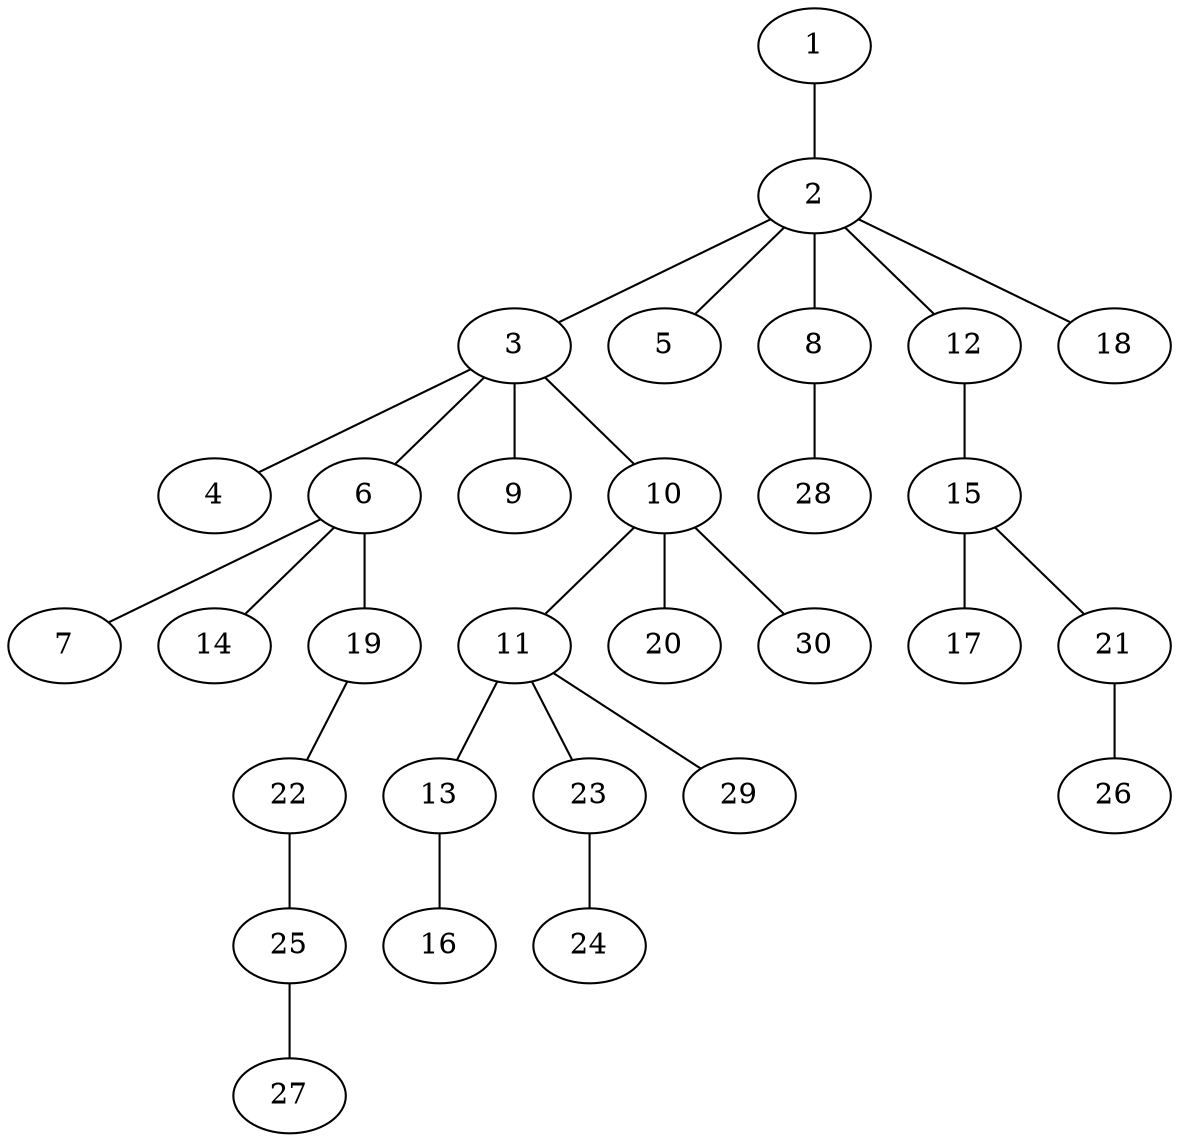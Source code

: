 graph graphname {1--2
2--3
2--5
2--8
2--12
2--18
3--4
3--6
3--9
3--10
6--7
6--14
6--19
8--28
10--11
10--20
10--30
11--13
11--23
11--29
12--15
13--16
15--17
15--21
19--22
21--26
22--25
23--24
25--27
}